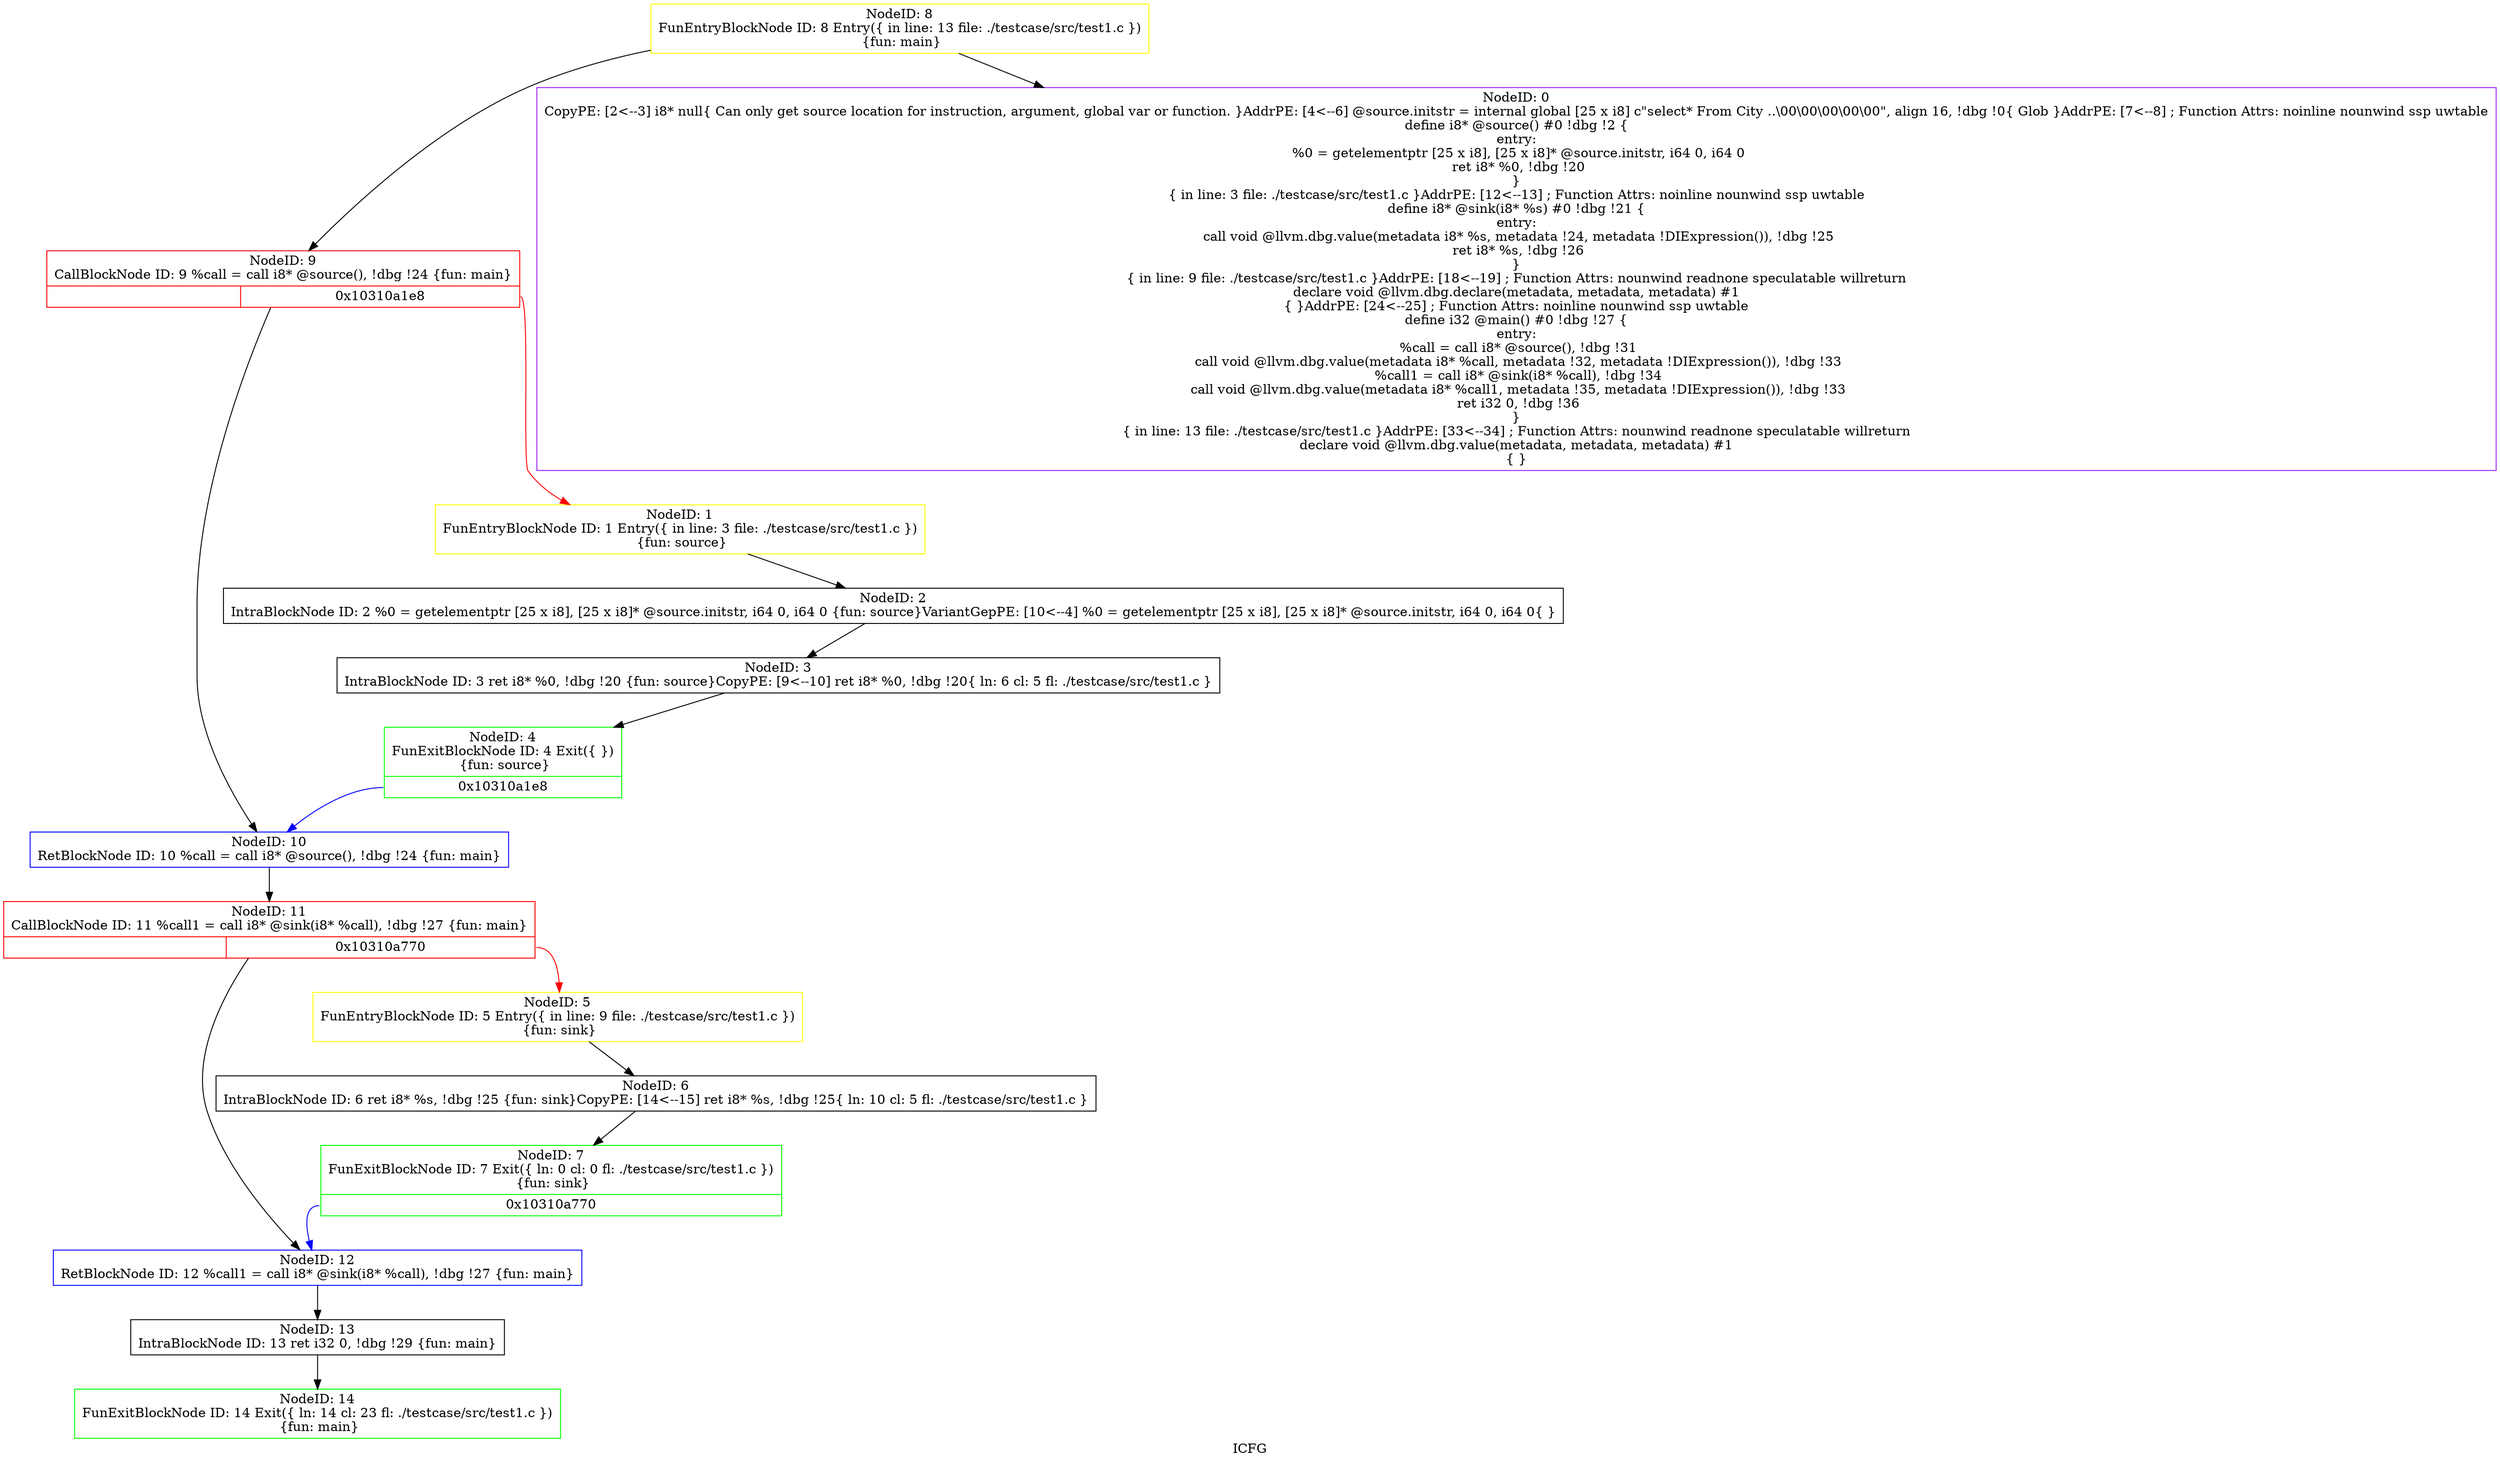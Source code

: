 digraph "ICFG" {
	label="ICFG";

	Node0x103115760 [shape=record,color=green,label="{NodeID: 14\nFunExitBlockNode ID: 14 Exit(\{ ln: 14  cl: 23  fl: ./testcase/src/test1.c \})\n \{fun: main\}}"];
	Node0x103115580 [shape=record,color=black,label="{NodeID: 13\nIntraBlockNode ID: 13   ret i32 0, !dbg !29 \{fun: main\}}"];
	Node0x103115580 -> Node0x103115760[style=solid];
	Node0x1031152d0 [shape=record,color=blue,label="{NodeID: 12\nRetBlockNode ID: 12   %call1 = call i8* @sink(i8* %call), !dbg !27 \{fun: main\}}"];
	Node0x1031152d0 -> Node0x103115580[style=solid];
	Node0x103115090 [shape=record,color=red,label="{NodeID: 11\nCallBlockNode ID: 11   %call1 = call i8* @sink(i8* %call), !dbg !27 \{fun: main\}|{|<s1>0x10310a770}}"];
	Node0x103115090 -> Node0x1031152d0[style=solid];
	Node0x103115090:s1 -> Node0x103114950[style=solid,color=red];
	Node0x103114ed0 [shape=record,color=blue,label="{NodeID: 10\nRetBlockNode ID: 10   %call = call i8* @source(), !dbg !24 \{fun: main\}}"];
	Node0x103114ed0 -> Node0x103115090[style=solid];
	Node0x103114d90 [shape=record,color=red,label="{NodeID: 9\nCallBlockNode ID: 9   %call = call i8* @source(), !dbg !24 \{fun: main\}|{|<s1>0x10310a1e8}}"];
	Node0x103114d90 -> Node0x103114ed0[style=solid];
	Node0x103114d90:s1 -> Node0x103114550[style=solid,color=red];
	Node0x103114cc0 [shape=record,color=yellow,label="{NodeID: 8\nFunEntryBlockNode ID: 8 Entry(\{ in line: 13 file: ./testcase/src/test1.c \})\n \{fun: main\}}"];
	Node0x103114cc0 -> Node0x1031144d0[style=solid];
	Node0x103114cc0 -> Node0x103114d90[style=solid];
	Node0x103114b70 [shape=record,color=green,label="{NodeID: 7\nFunExitBlockNode ID: 7 Exit(\{ ln: 0  cl: 0  fl: ./testcase/src/test1.c \})\n \{fun: sink\}|{<s0>0x10310a770}}"];
	Node0x103114b70:s0 -> Node0x1031152d0[style=solid,color=blue];
	Node0x103114a50 [shape=record,color=black,label="{NodeID: 6\nIntraBlockNode ID: 6   ret i8* %s, !dbg !25 \{fun: sink\}CopyPE: [14\<--15]    ret i8* %s, !dbg !25\{ ln: 10  cl: 5  fl: ./testcase/src/test1.c \}}"];
	Node0x103114a50 -> Node0x103114b70[style=solid];
	Node0x103114950 [shape=record,color=yellow,label="{NodeID: 5\nFunEntryBlockNode ID: 5 Entry(\{ in line: 9 file: ./testcase/src/test1.c \})\n \{fun: sink\}}"];
	Node0x103114950 -> Node0x103114a50[style=solid];
	Node0x103114830 [shape=record,color=green,label="{NodeID: 4\nFunExitBlockNode ID: 4 Exit(\{  \})\n \{fun: source\}|{<s0>0x10310a1e8}}"];
	Node0x103114830:s0 -> Node0x103114ed0[style=solid,color=blue];
	Node0x103114710 [shape=record,color=black,label="{NodeID: 3\nIntraBlockNode ID: 3   ret i8* %0, !dbg !20 \{fun: source\}CopyPE: [9\<--10]    ret i8* %0, !dbg !20\{ ln: 6  cl: 5  fl: ./testcase/src/test1.c \}}"];
	Node0x103114710 -> Node0x103114830[style=solid];
	Node0x1031145f0 [shape=record,color=black,label="{NodeID: 2\nIntraBlockNode ID: 2   %0 = getelementptr [25 x i8], [25 x i8]* @source.initstr, i64 0, i64 0 \{fun: source\}VariantGepPE: [10\<--4]    %0 = getelementptr [25 x i8], [25 x i8]* @source.initstr, i64 0, i64 0\{  \}}"];
	Node0x1031145f0 -> Node0x103114710[style=solid];
	Node0x103114550 [shape=record,color=yellow,label="{NodeID: 1\nFunEntryBlockNode ID: 1 Entry(\{ in line: 3 file: ./testcase/src/test1.c \})\n \{fun: source\}}"];
	Node0x103114550 -> Node0x1031145f0[style=solid];
	Node0x1031144d0 [shape=record,color=purple,label="{NodeID: 0\nCopyPE: [2\<--3]  i8* null\{ Can only get source location for instruction, argument, global var or function. \}AddrPE: [4\<--6]  @source.initstr = internal global [25 x i8] c\"select* From City ..\\00\\00\\00\\00\\00\", align 16, !dbg !0\{ Glob  \}AddrPE: [7\<--8]  ; Function Attrs: noinline nounwind ssp uwtable\ndefine i8* @source() #0 !dbg !2 \{\nentry:\n  %0 = getelementptr [25 x i8], [25 x i8]* @source.initstr, i64 0, i64 0\n  ret i8* %0, !dbg !20\n\}\n\{ in line: 3 file: ./testcase/src/test1.c \}AddrPE: [12\<--13]  ; Function Attrs: noinline nounwind ssp uwtable\ndefine i8* @sink(i8* %s) #0 !dbg !21 \{\nentry:\n  call void @llvm.dbg.value(metadata i8* %s, metadata !24, metadata !DIExpression()), !dbg !25\n  ret i8* %s, !dbg !26\n\}\n\{ in line: 9 file: ./testcase/src/test1.c \}AddrPE: [18\<--19]  ; Function Attrs: nounwind readnone speculatable willreturn\ndeclare void @llvm.dbg.declare(metadata, metadata, metadata) #1\n\{  \}AddrPE: [24\<--25]  ; Function Attrs: noinline nounwind ssp uwtable\ndefine i32 @main() #0 !dbg !27 \{\nentry:\n  %call = call i8* @source(), !dbg !31\n  call void @llvm.dbg.value(metadata i8* %call, metadata !32, metadata !DIExpression()), !dbg !33\n  %call1 = call i8* @sink(i8* %call), !dbg !34\n  call void @llvm.dbg.value(metadata i8* %call1, metadata !35, metadata !DIExpression()), !dbg !33\n  ret i32 0, !dbg !36\n\}\n\{ in line: 13 file: ./testcase/src/test1.c \}AddrPE: [33\<--34]  ; Function Attrs: nounwind readnone speculatable willreturn\ndeclare void @llvm.dbg.value(metadata, metadata, metadata) #1\n\{  \}}"];
}
